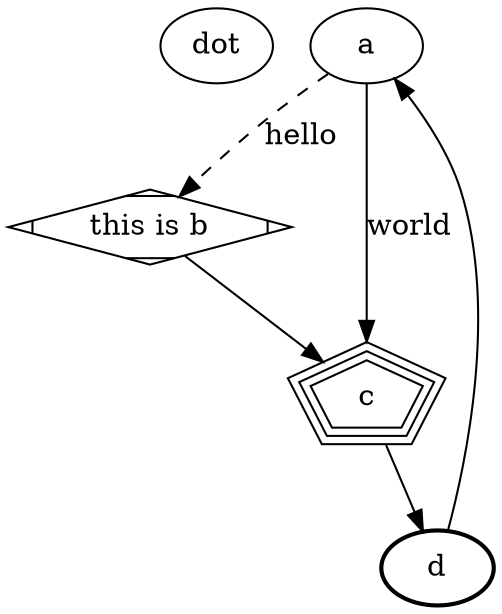 digraph G {
  dot a -> b [label="hello", style=dashed];
  a -> c [label="world"];
  c -> d; b -> c; d -> a;
  b [shape=Mdiamond, label="this is b"];
  c [shape=polygon, sides=5, peripheries=3];
  d [style=bold];
}